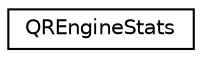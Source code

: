 digraph "Graphical Class Hierarchy"
{
 // INTERACTIVE_SVG=YES
  edge [fontname="Helvetica",fontsize="10",labelfontname="Helvetica",labelfontsize="10"];
  node [fontname="Helvetica",fontsize="10",shape=record];
  rankdir="LR";
  Node1 [label="QREngineStats",height=0.2,width=0.4,color="black", fillcolor="white", style="filled",URL="$struct_q_r_engine_stats.html"];
}

